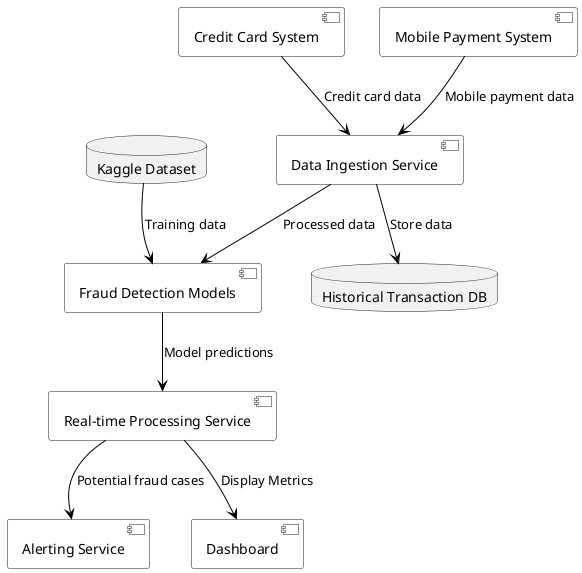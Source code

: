 @startuml DFD
!define COMPONENT component
!define DATABASE database

skinparam defaultFontName Arial
skinparam arrowColor black
skinparam componentBackgroundColor white

allowmixing

DATABASE "Kaggle Dataset" as KD
COMPONENT "Credit Card System" as CCS
COMPONENT "Mobile Payment System" as MPS

COMPONENT "Data Ingestion Service" as DI
COMPONENT "Fraud Detection Models" as FDM
COMPONENT "Real-time Processing Service" as RTP
COMPONENT "Alerting Service" as AG
COMPONENT "Dashboard" as UI

DATABASE "Historical Transaction DB" as HTDB

KD --> FDM : Training data
CCS --> DI : Credit card data
MPS --> DI : Mobile payment data

DI --> FDM : Processed data
DI --> HTDB : Store data

RTP --> UI: Display Metrics
FDM --> RTP : Model predictions
RTP --> AG : Potential fraud cases

@enduml

